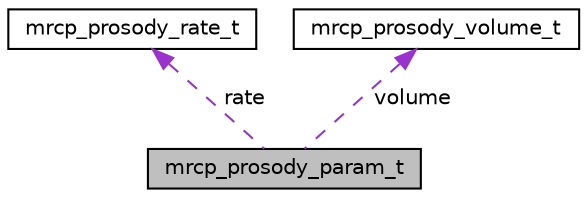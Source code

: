 digraph "mrcp_prosody_param_t"
{
  edge [fontname="Helvetica",fontsize="10",labelfontname="Helvetica",labelfontsize="10"];
  node [fontname="Helvetica",fontsize="10",shape=record];
  Node1 [label="mrcp_prosody_param_t",height=0.2,width=0.4,color="black", fillcolor="grey75", style="filled", fontcolor="black"];
  Node2 -> Node1 [dir="back",color="darkorchid3",fontsize="10",style="dashed",label=" rate" ,fontname="Helvetica"];
  Node2 [label="mrcp_prosody_rate_t",height=0.2,width=0.4,color="black", fillcolor="white", style="filled",URL="$structmrcp__prosody__rate__t.html"];
  Node3 -> Node1 [dir="back",color="darkorchid3",fontsize="10",style="dashed",label=" volume" ,fontname="Helvetica"];
  Node3 [label="mrcp_prosody_volume_t",height=0.2,width=0.4,color="black", fillcolor="white", style="filled",URL="$structmrcp__prosody__volume__t.html"];
}
